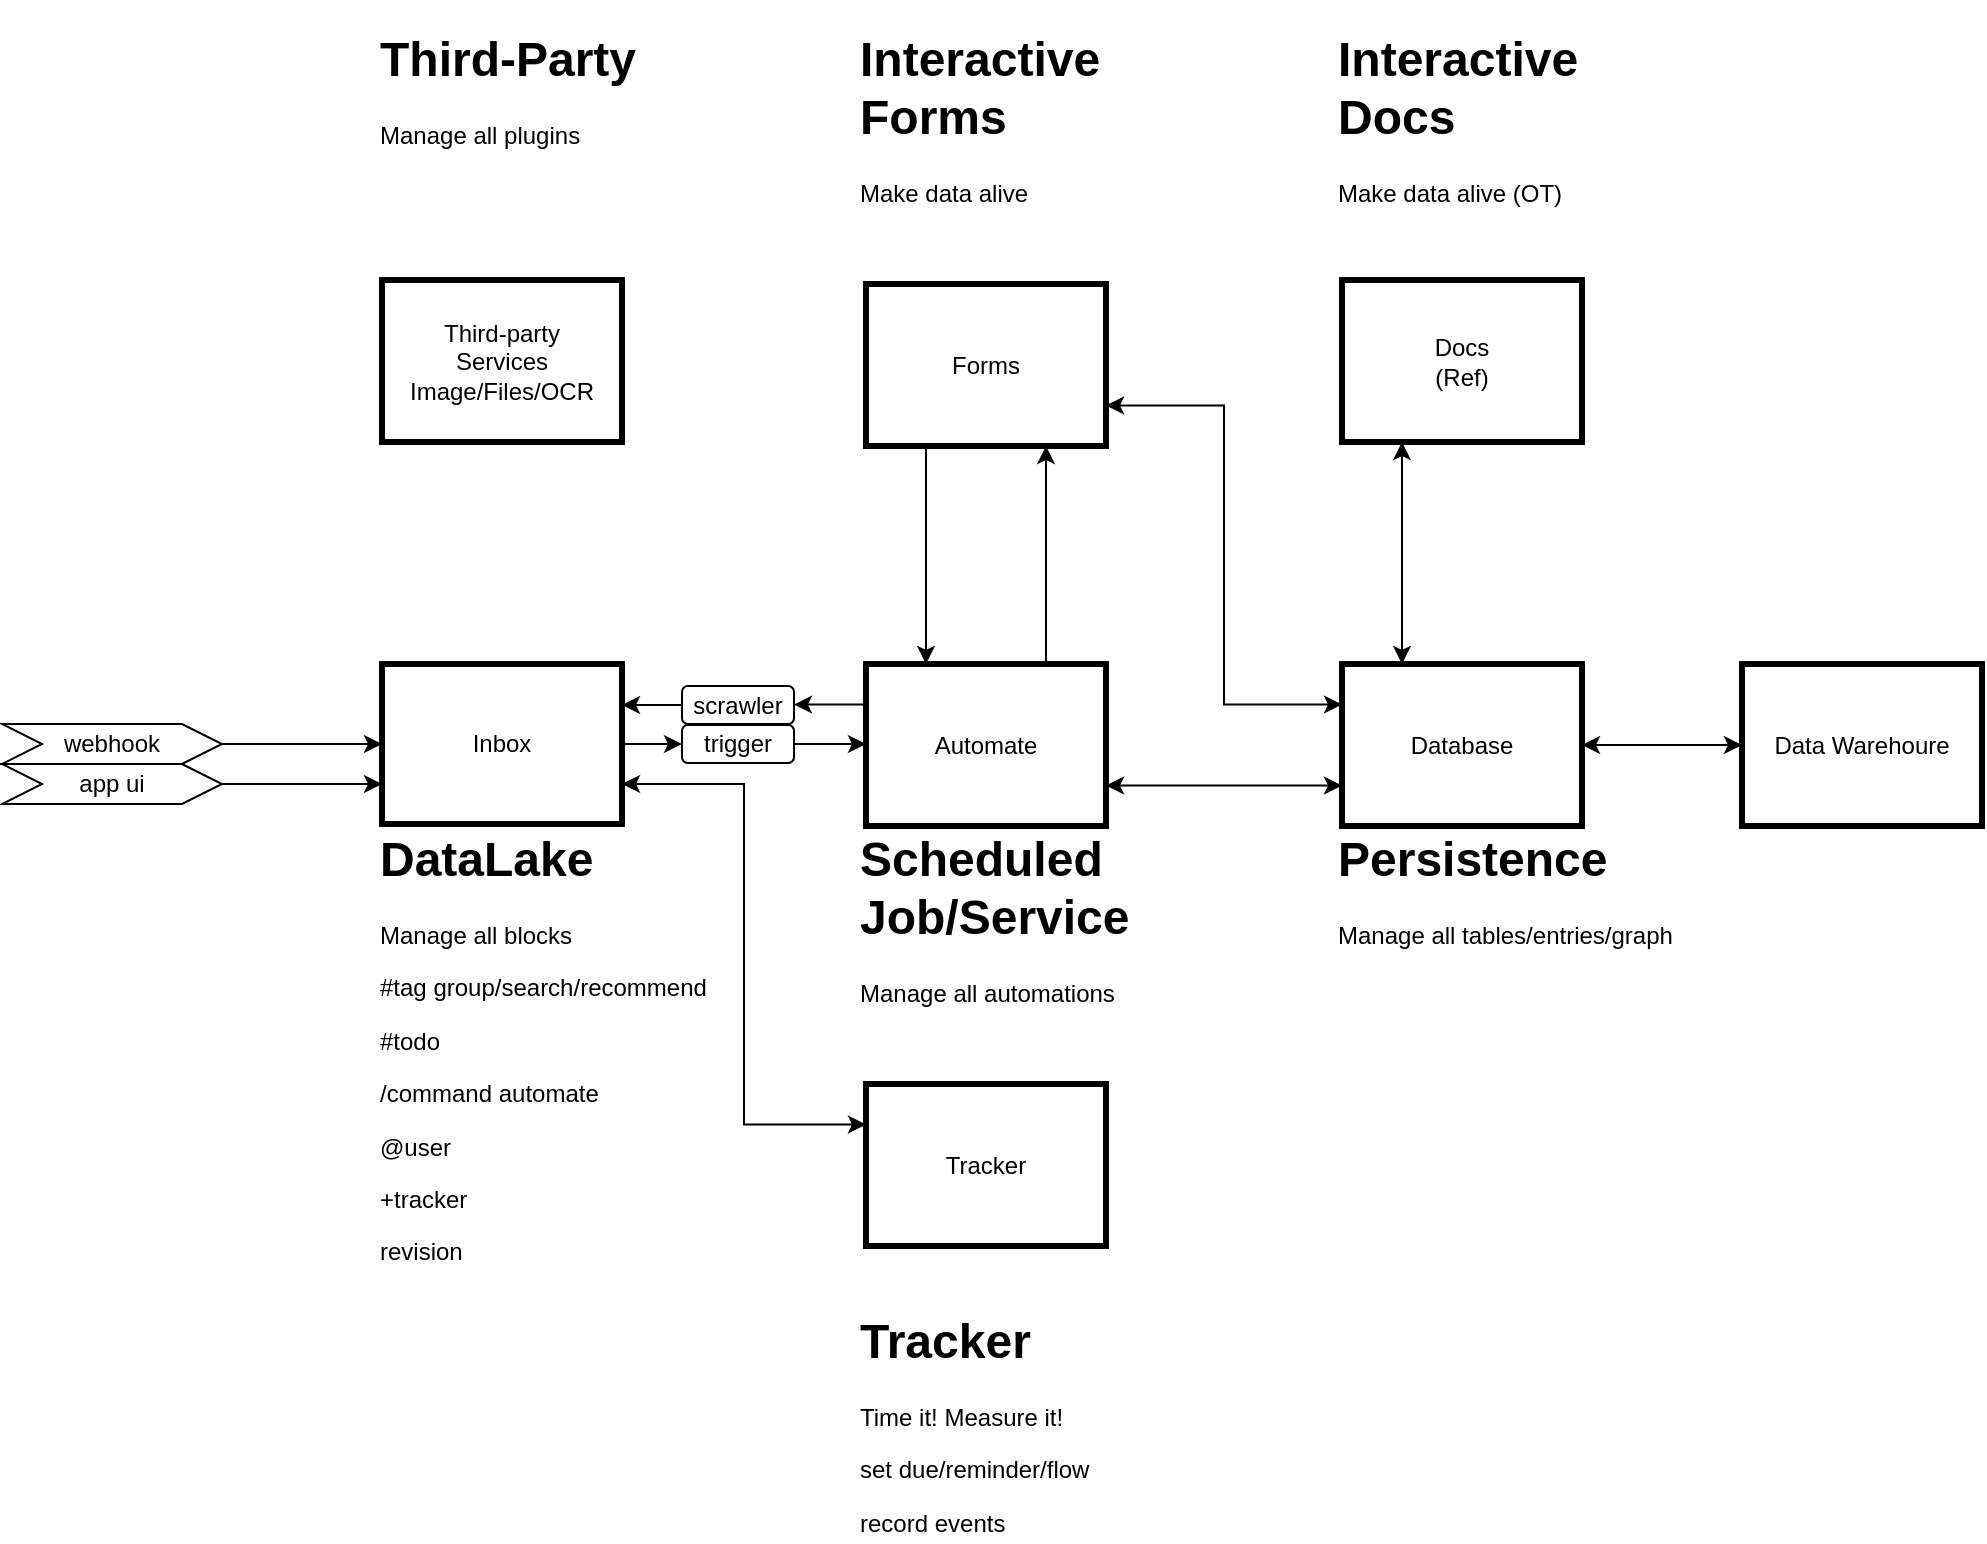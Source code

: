 <mxfile version="14.1.9" type="github">
  <diagram id="V34aoCAid4Su116UmgID" name="Page-1">
    <mxGraphModel dx="2568" dy="2094" grid="1" gridSize="10" guides="1" tooltips="1" connect="1" arrows="1" fold="1" page="1" pageScale="1" pageWidth="850" pageHeight="1100" math="0" shadow="0">
      <root>
        <mxCell id="0" />
        <mxCell id="1" parent="0" />
        <mxCell id="kHE8tbStHbq54br11AbI-16" style="edgeStyle=orthogonalEdgeStyle;rounded=0;orthogonalLoop=1;jettySize=auto;html=1;exitX=1;exitY=0.5;exitDx=0;exitDy=0;" edge="1" parent="1" source="kHE8tbStHbq54br11AbI-1" target="kHE8tbStHbq54br11AbI-15">
          <mxGeometry relative="1" as="geometry" />
        </mxCell>
        <mxCell id="kHE8tbStHbq54br11AbI-44" style="edgeStyle=orthogonalEdgeStyle;rounded=0;orthogonalLoop=1;jettySize=auto;html=1;exitX=1;exitY=0.75;exitDx=0;exitDy=0;entryX=0;entryY=0.25;entryDx=0;entryDy=0;startArrow=classic;startFill=1;" edge="1" parent="1" source="kHE8tbStHbq54br11AbI-1" target="kHE8tbStHbq54br11AbI-39">
          <mxGeometry relative="1" as="geometry" />
        </mxCell>
        <mxCell id="kHE8tbStHbq54br11AbI-1" value="Inbox" style="rounded=0;whiteSpace=wrap;html=1;strokeWidth=3;" vertex="1" parent="1">
          <mxGeometry x="160" y="30" width="120" height="80" as="geometry" />
        </mxCell>
        <mxCell id="kHE8tbStHbq54br11AbI-3" value="&lt;h1&gt;DataLake&lt;/h1&gt;&lt;p&gt;Manage all blocks&lt;/p&gt;&lt;p&gt;#tag group/search/recommend&lt;/p&gt;&lt;p&gt;#todo&lt;/p&gt;&lt;p&gt;/command automate&lt;/p&gt;&lt;p&gt;@user&lt;/p&gt;&lt;p&gt;+tracker&lt;/p&gt;&lt;p&gt;revision&lt;/p&gt;" style="text;html=1;strokeColor=none;fillColor=none;spacing=5;spacingTop=-20;whiteSpace=wrap;overflow=hidden;rounded=0;" vertex="1" parent="1">
          <mxGeometry x="154" y="108" width="190" height="251" as="geometry" />
        </mxCell>
        <mxCell id="kHE8tbStHbq54br11AbI-8" style="edgeStyle=orthogonalEdgeStyle;rounded=0;orthogonalLoop=1;jettySize=auto;html=1;exitX=1;exitY=0.5;exitDx=0;exitDy=0;" edge="1" parent="1" source="kHE8tbStHbq54br11AbI-5" target="kHE8tbStHbq54br11AbI-1">
          <mxGeometry relative="1" as="geometry" />
        </mxCell>
        <mxCell id="kHE8tbStHbq54br11AbI-5" value="webhook" style="shape=step;perimeter=stepPerimeter;whiteSpace=wrap;html=1;fixedSize=1;rounded=0;strokeWidth=1;" vertex="1" parent="1">
          <mxGeometry x="-30" y="60" width="110" height="20" as="geometry" />
        </mxCell>
        <mxCell id="kHE8tbStHbq54br11AbI-9" style="edgeStyle=orthogonalEdgeStyle;rounded=0;orthogonalLoop=1;jettySize=auto;html=1;exitX=1;exitY=0.5;exitDx=0;exitDy=0;entryX=0;entryY=0.75;entryDx=0;entryDy=0;" edge="1" parent="1" source="kHE8tbStHbq54br11AbI-7" target="kHE8tbStHbq54br11AbI-1">
          <mxGeometry relative="1" as="geometry" />
        </mxCell>
        <mxCell id="kHE8tbStHbq54br11AbI-7" value="app ui" style="shape=step;perimeter=stepPerimeter;whiteSpace=wrap;html=1;fixedSize=1;rounded=0;strokeWidth=1;" vertex="1" parent="1">
          <mxGeometry x="-30" y="80" width="110" height="20" as="geometry" />
        </mxCell>
        <mxCell id="kHE8tbStHbq54br11AbI-13" style="edgeStyle=orthogonalEdgeStyle;rounded=0;orthogonalLoop=1;jettySize=auto;html=1;exitX=0;exitY=0.25;exitDx=0;exitDy=0;entryX=1;entryY=0.5;entryDx=0;entryDy=0;" edge="1" parent="1" source="kHE8tbStHbq54br11AbI-11" target="kHE8tbStHbq54br11AbI-12">
          <mxGeometry relative="1" as="geometry" />
        </mxCell>
        <mxCell id="kHE8tbStHbq54br11AbI-33" style="edgeStyle=orthogonalEdgeStyle;rounded=0;orthogonalLoop=1;jettySize=auto;html=1;exitX=0.75;exitY=0;exitDx=0;exitDy=0;entryX=0.75;entryY=1;entryDx=0;entryDy=0;" edge="1" parent="1" source="kHE8tbStHbq54br11AbI-11" target="kHE8tbStHbq54br11AbI-30">
          <mxGeometry relative="1" as="geometry" />
        </mxCell>
        <mxCell id="kHE8tbStHbq54br11AbI-48" style="edgeStyle=orthogonalEdgeStyle;rounded=0;orthogonalLoop=1;jettySize=auto;html=1;exitX=1;exitY=0.75;exitDx=0;exitDy=0;entryX=0;entryY=0.75;entryDx=0;entryDy=0;startArrow=classic;startFill=1;" edge="1" parent="1" source="kHE8tbStHbq54br11AbI-11" target="kHE8tbStHbq54br11AbI-18">
          <mxGeometry relative="1" as="geometry" />
        </mxCell>
        <mxCell id="kHE8tbStHbq54br11AbI-11" value="Automate" style="rounded=0;whiteSpace=wrap;html=1;strokeWidth=3;" vertex="1" parent="1">
          <mxGeometry x="402" y="30" width="120" height="81" as="geometry" />
        </mxCell>
        <mxCell id="kHE8tbStHbq54br11AbI-14" style="edgeStyle=orthogonalEdgeStyle;rounded=0;orthogonalLoop=1;jettySize=auto;html=1;exitX=0;exitY=0.5;exitDx=0;exitDy=0;entryX=1;entryY=0.25;entryDx=0;entryDy=0;" edge="1" parent="1" source="kHE8tbStHbq54br11AbI-12" target="kHE8tbStHbq54br11AbI-1">
          <mxGeometry relative="1" as="geometry" />
        </mxCell>
        <mxCell id="kHE8tbStHbq54br11AbI-12" value="scrawler" style="rounded=1;whiteSpace=wrap;html=1;strokeWidth=1;" vertex="1" parent="1">
          <mxGeometry x="310" y="41" width="56" height="19" as="geometry" />
        </mxCell>
        <mxCell id="kHE8tbStHbq54br11AbI-17" style="edgeStyle=orthogonalEdgeStyle;rounded=0;orthogonalLoop=1;jettySize=auto;html=1;exitX=1;exitY=0.5;exitDx=0;exitDy=0;entryX=0;entryY=0.5;entryDx=0;entryDy=0;" edge="1" parent="1" source="kHE8tbStHbq54br11AbI-15" target="kHE8tbStHbq54br11AbI-11">
          <mxGeometry relative="1" as="geometry" />
        </mxCell>
        <mxCell id="kHE8tbStHbq54br11AbI-15" value="trigger" style="rounded=1;whiteSpace=wrap;html=1;strokeWidth=1;" vertex="1" parent="1">
          <mxGeometry x="310" y="60.5" width="56" height="19" as="geometry" />
        </mxCell>
        <mxCell id="kHE8tbStHbq54br11AbI-51" style="edgeStyle=orthogonalEdgeStyle;rounded=0;orthogonalLoop=1;jettySize=auto;html=1;exitX=1;exitY=0.5;exitDx=0;exitDy=0;startArrow=classic;startFill=1;" edge="1" parent="1" source="kHE8tbStHbq54br11AbI-18" target="kHE8tbStHbq54br11AbI-46">
          <mxGeometry relative="1" as="geometry" />
        </mxCell>
        <mxCell id="kHE8tbStHbq54br11AbI-18" value="Database" style="rounded=0;whiteSpace=wrap;html=1;strokeWidth=3;" vertex="1" parent="1">
          <mxGeometry x="640" y="30" width="120" height="81" as="geometry" />
        </mxCell>
        <mxCell id="kHE8tbStHbq54br11AbI-23" value="&lt;h1&gt;Scheduled Job/Service&lt;/h1&gt;&lt;p&gt;Manage all automations&lt;/p&gt;" style="text;html=1;strokeColor=none;fillColor=none;spacing=5;spacingTop=-20;whiteSpace=wrap;overflow=hidden;rounded=0;" vertex="1" parent="1">
          <mxGeometry x="394" y="108" width="190" height="120" as="geometry" />
        </mxCell>
        <mxCell id="kHE8tbStHbq54br11AbI-50" style="edgeStyle=orthogonalEdgeStyle;rounded=0;orthogonalLoop=1;jettySize=auto;html=1;exitX=0.25;exitY=1;exitDx=0;exitDy=0;entryX=0.25;entryY=0;entryDx=0;entryDy=0;startArrow=classic;startFill=1;" edge="1" parent="1" source="kHE8tbStHbq54br11AbI-24" target="kHE8tbStHbq54br11AbI-18">
          <mxGeometry relative="1" as="geometry" />
        </mxCell>
        <mxCell id="kHE8tbStHbq54br11AbI-24" value="Docs&lt;br&gt;(Ref)" style="rounded=0;whiteSpace=wrap;html=1;strokeWidth=3;" vertex="1" parent="1">
          <mxGeometry x="640" y="-162" width="120" height="81" as="geometry" />
        </mxCell>
        <mxCell id="kHE8tbStHbq54br11AbI-29" value="&lt;h1&gt;Interactive Docs&lt;/h1&gt;&lt;p&gt;Make data alive (OT)&lt;/p&gt;" style="text;html=1;strokeColor=none;fillColor=none;spacing=5;spacingTop=-20;whiteSpace=wrap;overflow=hidden;rounded=0;" vertex="1" parent="1">
          <mxGeometry x="633" y="-292" width="190" height="120" as="geometry" />
        </mxCell>
        <mxCell id="kHE8tbStHbq54br11AbI-32" style="edgeStyle=orthogonalEdgeStyle;rounded=0;orthogonalLoop=1;jettySize=auto;html=1;exitX=0.25;exitY=1;exitDx=0;exitDy=0;entryX=0.25;entryY=0;entryDx=0;entryDy=0;" edge="1" parent="1" source="kHE8tbStHbq54br11AbI-30" target="kHE8tbStHbq54br11AbI-11">
          <mxGeometry relative="1" as="geometry" />
        </mxCell>
        <mxCell id="kHE8tbStHbq54br11AbI-49" style="edgeStyle=orthogonalEdgeStyle;rounded=0;orthogonalLoop=1;jettySize=auto;html=1;exitX=1;exitY=0.75;exitDx=0;exitDy=0;entryX=0;entryY=0.25;entryDx=0;entryDy=0;startArrow=classic;startFill=1;" edge="1" parent="1" source="kHE8tbStHbq54br11AbI-30" target="kHE8tbStHbq54br11AbI-18">
          <mxGeometry relative="1" as="geometry" />
        </mxCell>
        <mxCell id="kHE8tbStHbq54br11AbI-30" value="Forms" style="rounded=0;whiteSpace=wrap;html=1;strokeWidth=3;" vertex="1" parent="1">
          <mxGeometry x="402" y="-160" width="120" height="81" as="geometry" />
        </mxCell>
        <mxCell id="kHE8tbStHbq54br11AbI-31" value="&lt;h1&gt;Interactive Forms&lt;/h1&gt;&lt;p&gt;Make data alive&lt;/p&gt;" style="text;html=1;strokeColor=none;fillColor=none;spacing=5;spacingTop=-20;whiteSpace=wrap;overflow=hidden;rounded=0;" vertex="1" parent="1">
          <mxGeometry x="394" y="-292" width="190" height="120" as="geometry" />
        </mxCell>
        <mxCell id="kHE8tbStHbq54br11AbI-35" value="&lt;h1&gt;Persistence&lt;/h1&gt;&lt;p&gt;Manage all tables/entries/graph&lt;/p&gt;" style="text;html=1;strokeColor=none;fillColor=none;spacing=5;spacingTop=-20;whiteSpace=wrap;overflow=hidden;rounded=0;" vertex="1" parent="1">
          <mxGeometry x="633" y="108" width="190" height="120" as="geometry" />
        </mxCell>
        <mxCell id="kHE8tbStHbq54br11AbI-36" value="Third-party&lt;br&gt;Services&lt;br&gt;Image/Files/OCR" style="rounded=0;whiteSpace=wrap;html=1;strokeWidth=3;" vertex="1" parent="1">
          <mxGeometry x="160" y="-162" width="120" height="81" as="geometry" />
        </mxCell>
        <mxCell id="kHE8tbStHbq54br11AbI-37" value="&lt;h1&gt;Third-Party&lt;/h1&gt;&lt;p&gt;Manage all plugins&lt;/p&gt;" style="text;html=1;strokeColor=none;fillColor=none;spacing=5;spacingTop=-20;whiteSpace=wrap;overflow=hidden;rounded=0;" vertex="1" parent="1">
          <mxGeometry x="154" y="-292" width="190" height="120" as="geometry" />
        </mxCell>
        <mxCell id="kHE8tbStHbq54br11AbI-39" value="Tracker" style="rounded=0;whiteSpace=wrap;html=1;strokeWidth=3;" vertex="1" parent="1">
          <mxGeometry x="402" y="240" width="120" height="81" as="geometry" />
        </mxCell>
        <mxCell id="kHE8tbStHbq54br11AbI-41" value="&lt;h1&gt;Tracker&lt;/h1&gt;&lt;p&gt;Time it! Measure it!&lt;/p&gt;&lt;p&gt;set due/reminder/flow&lt;/p&gt;&lt;p&gt;record events&lt;/p&gt;" style="text;html=1;strokeColor=none;fillColor=none;spacing=5;spacingTop=-20;whiteSpace=wrap;overflow=hidden;rounded=0;" vertex="1" parent="1">
          <mxGeometry x="394" y="349" width="190" height="120" as="geometry" />
        </mxCell>
        <mxCell id="kHE8tbStHbq54br11AbI-46" value="Data Warehoure" style="rounded=0;whiteSpace=wrap;html=1;strokeWidth=3;" vertex="1" parent="1">
          <mxGeometry x="840" y="30" width="120" height="81" as="geometry" />
        </mxCell>
      </root>
    </mxGraphModel>
  </diagram>
</mxfile>
